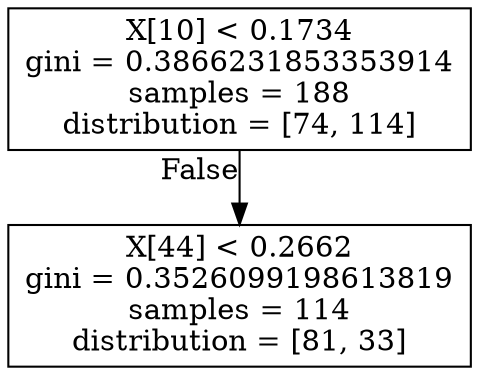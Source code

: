 digraph Tree {
node [shape=box];
6024831014 [label="X[10] < 0.1734
gini = 0.3866231853353914
samples = 188
distribution = [74, 114]"];
4216920791 [label="X[44] < 0.2662
gini = 0.3526099198613819
samples = 114
distribution = [81, 33]"];
6024831014 -> 4216920791 [labeldistance=8, labelangle=-30, xlabel="False"]
}